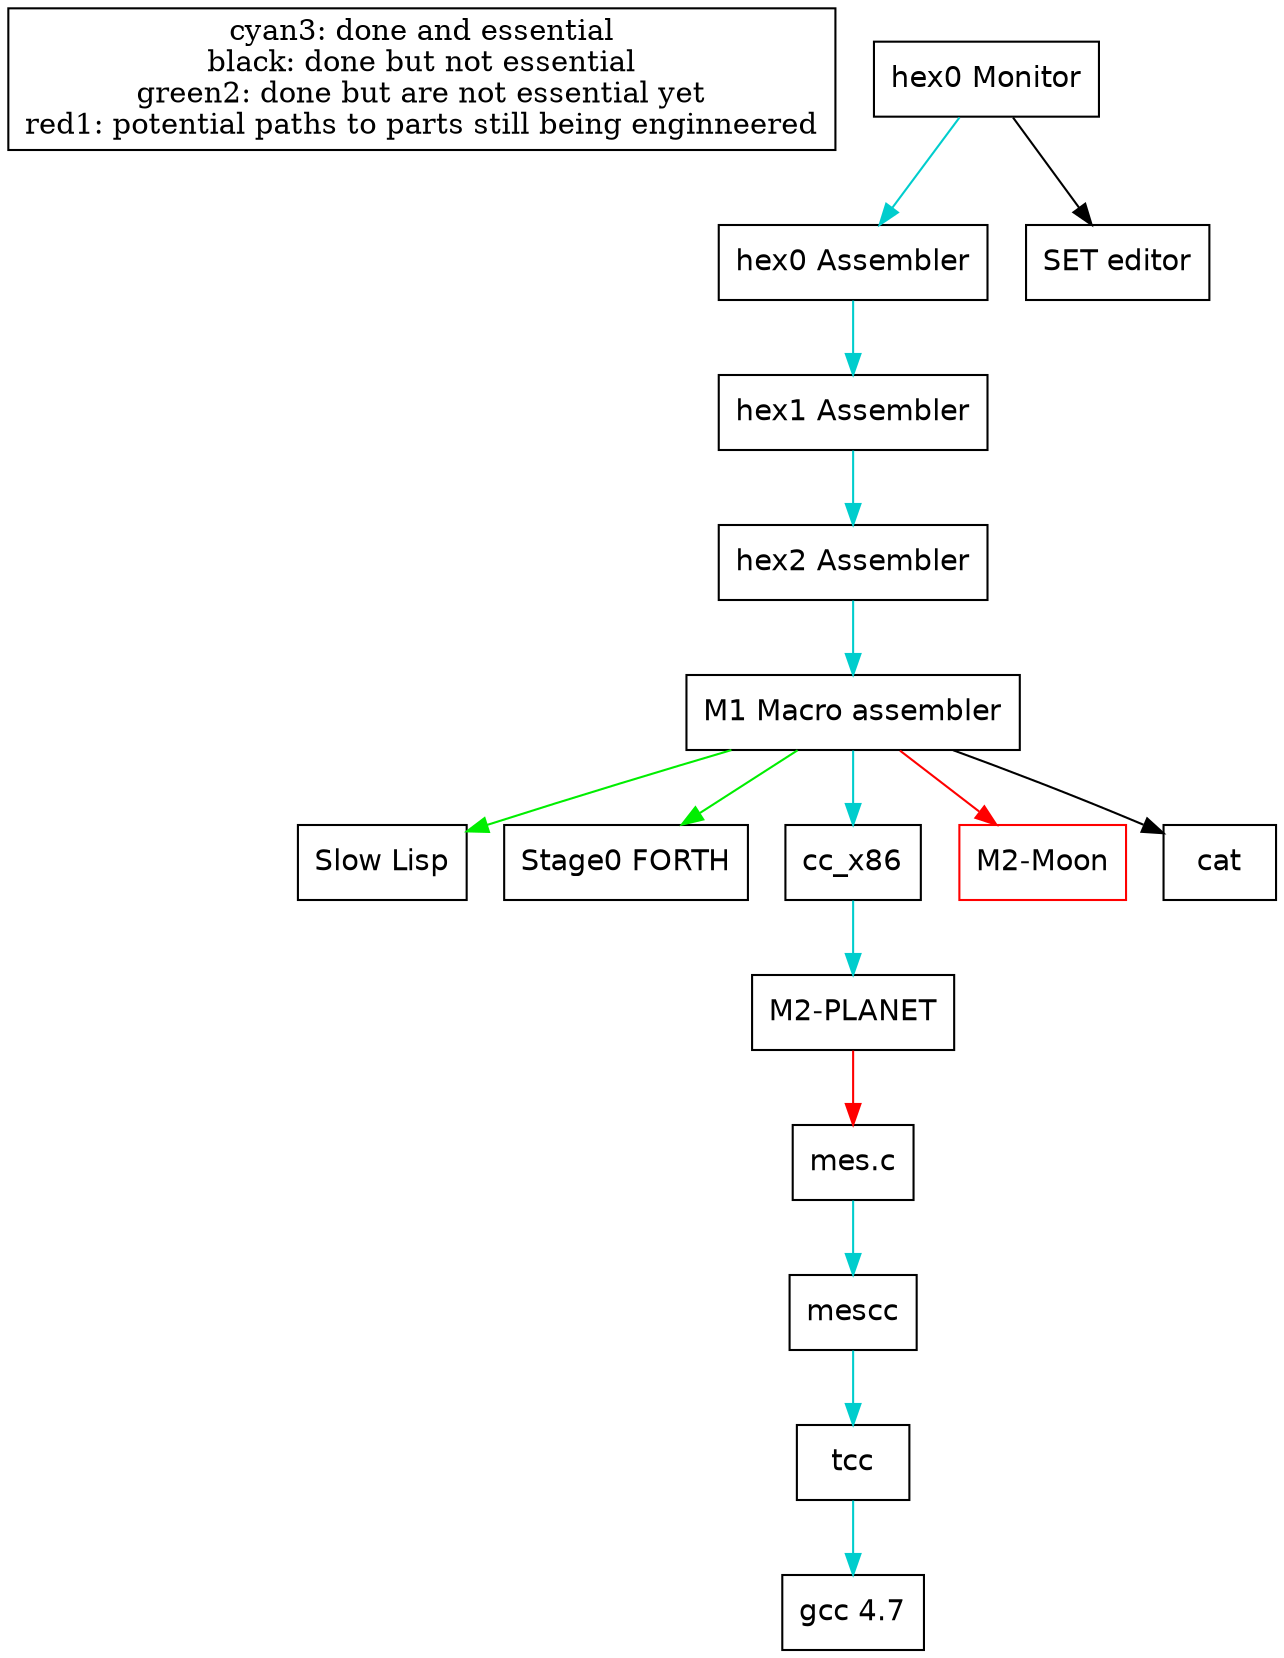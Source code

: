 digraph "Current bootstrap Map" {
	"NULL"  [label = "cyan3: done and essential\nblack: done but not essential\ngreen2: done but are not essential yet\nred1: potential paths to parts still being enginneered", shape = box];

	"hex0-monitor" [label = "hex0 Monitor", shape = box, fontname = Helvetica];
	"hex0-assembler" [label = "hex0 Assembler", shape = box, fontname = Helvetica];
	"hex1-assembler" [label = "hex1 Assembler", shape = box, fontname = Helvetica];
	"hex2-assembler" [label = "hex2 Assembler", shape = box, fontname = Helvetica];
	"M1-Macro" [label = "M1 Macro assembler", shape = box, fontname = Helvetica];
	"Slow_Lisp" [label = "Slow Lisp", shape = box, fontname = Helvetica];
	"Stage0-FORTH" [label = "Stage0 FORTH", shape = box, fontname = Helvetica];
	"cc_x86" [label = "cc_x86", shape = box, fontname = Helvetica];
	"M2-Planet" [label = "M2-PLANET", shape = box, fontname = Helvetica];
	"M2-Moon" [label = "M2-Moon", color = red, shape = box, fontname = Helvetica];
	"mes.c" [label = "mes.c", shape = box, fontname = Helvetica];
	"mescc" [label = "mescc", shape = box, fontname = Helvetica];
	"tcc" [label = "tcc", shape = box, fontname = Helvetica];
	"gcc_4.7" [label = "gcc 4.7", shape = box, fontname = Helvetica];

	"cat" [label = "cat", shape = box, fontname = Helvetica];
	"SET" [label = "SET editor", shape = box, fontname = Helvetica];

	"hex0-monitor" -> "SET" [color = black];
	"hex0-monitor" -> "hex0-assembler" [color = cyan3];
	"hex0-assembler" -> "hex1-assembler" [color = cyan3];
	"hex1-assembler" -> "hex2-assembler" [color = cyan3];
	"hex2-assembler" -> "M1-Macro" [color = cyan3];
	"M1-Macro" -> "cat" [color = black];
	"M1-Macro" -> "Slow_Lisp" [color = green2];
	"M1-Macro" -> "Stage0-FORTH" [color = green2];
	"M1-Macro" -> "cc_x86" [color = cyan3];
	"cc_x86" -> "M2-Planet" [color = cyan3];
	"M1-Macro" -> "M2-Moon" [color = red1];
	"M2-Planet" -> "mes.c" [color = red1];
	"mes.c" -> "mescc" [color = cyan3];
	"mescc" -> "tcc" [color = cyan3];
	"tcc" -> "gcc_4.7" [color = cyan3];
}
